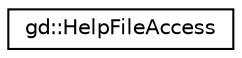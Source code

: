 digraph "Graphical Class Hierarchy"
{
  edge [fontname="Helvetica",fontsize="10",labelfontname="Helvetica",labelfontsize="10"];
  node [fontname="Helvetica",fontsize="10",shape=record];
  rankdir="LR";
  Node1 [label="gd::HelpFileAccess",height=0.2,width=0.4,color="black", fillcolor="white", style="filled",URL="$classgd_1_1_help_file_access.html",tooltip="Tool class to provide a link between the platforms implementations and the IDE, which is responsible ..."];
}
